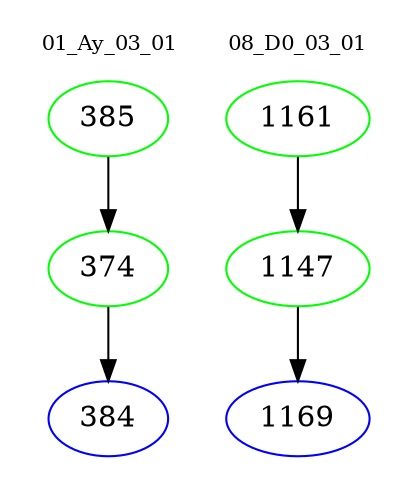 digraph{
subgraph cluster_0 {
color = white
label = "01_Ay_03_01";
fontsize=10;
T0_385 [label="385", color="green"]
T0_385 -> T0_374 [color="black"]
T0_374 [label="374", color="green"]
T0_374 -> T0_384 [color="black"]
T0_384 [label="384", color="blue"]
}
subgraph cluster_1 {
color = white
label = "08_D0_03_01";
fontsize=10;
T1_1161 [label="1161", color="green"]
T1_1161 -> T1_1147 [color="black"]
T1_1147 [label="1147", color="green"]
T1_1147 -> T1_1169 [color="black"]
T1_1169 [label="1169", color="blue"]
}
}
